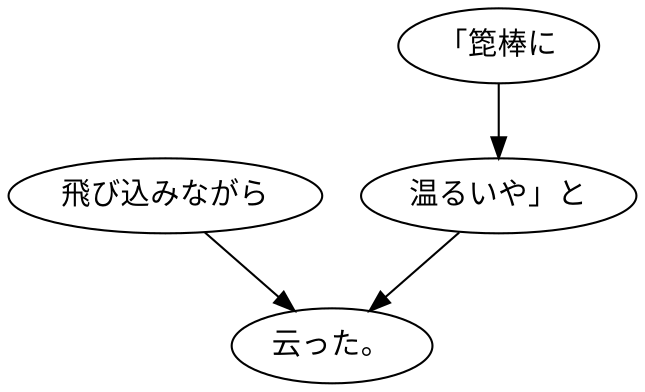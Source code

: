 digraph graph4382 {
	node0 [label="飛び込みながら"];
	node1 [label="「箆棒に"];
	node2 [label="温るいや」と"];
	node3 [label="云った。"];
	node0 -> node3;
	node1 -> node2;
	node2 -> node3;
}
